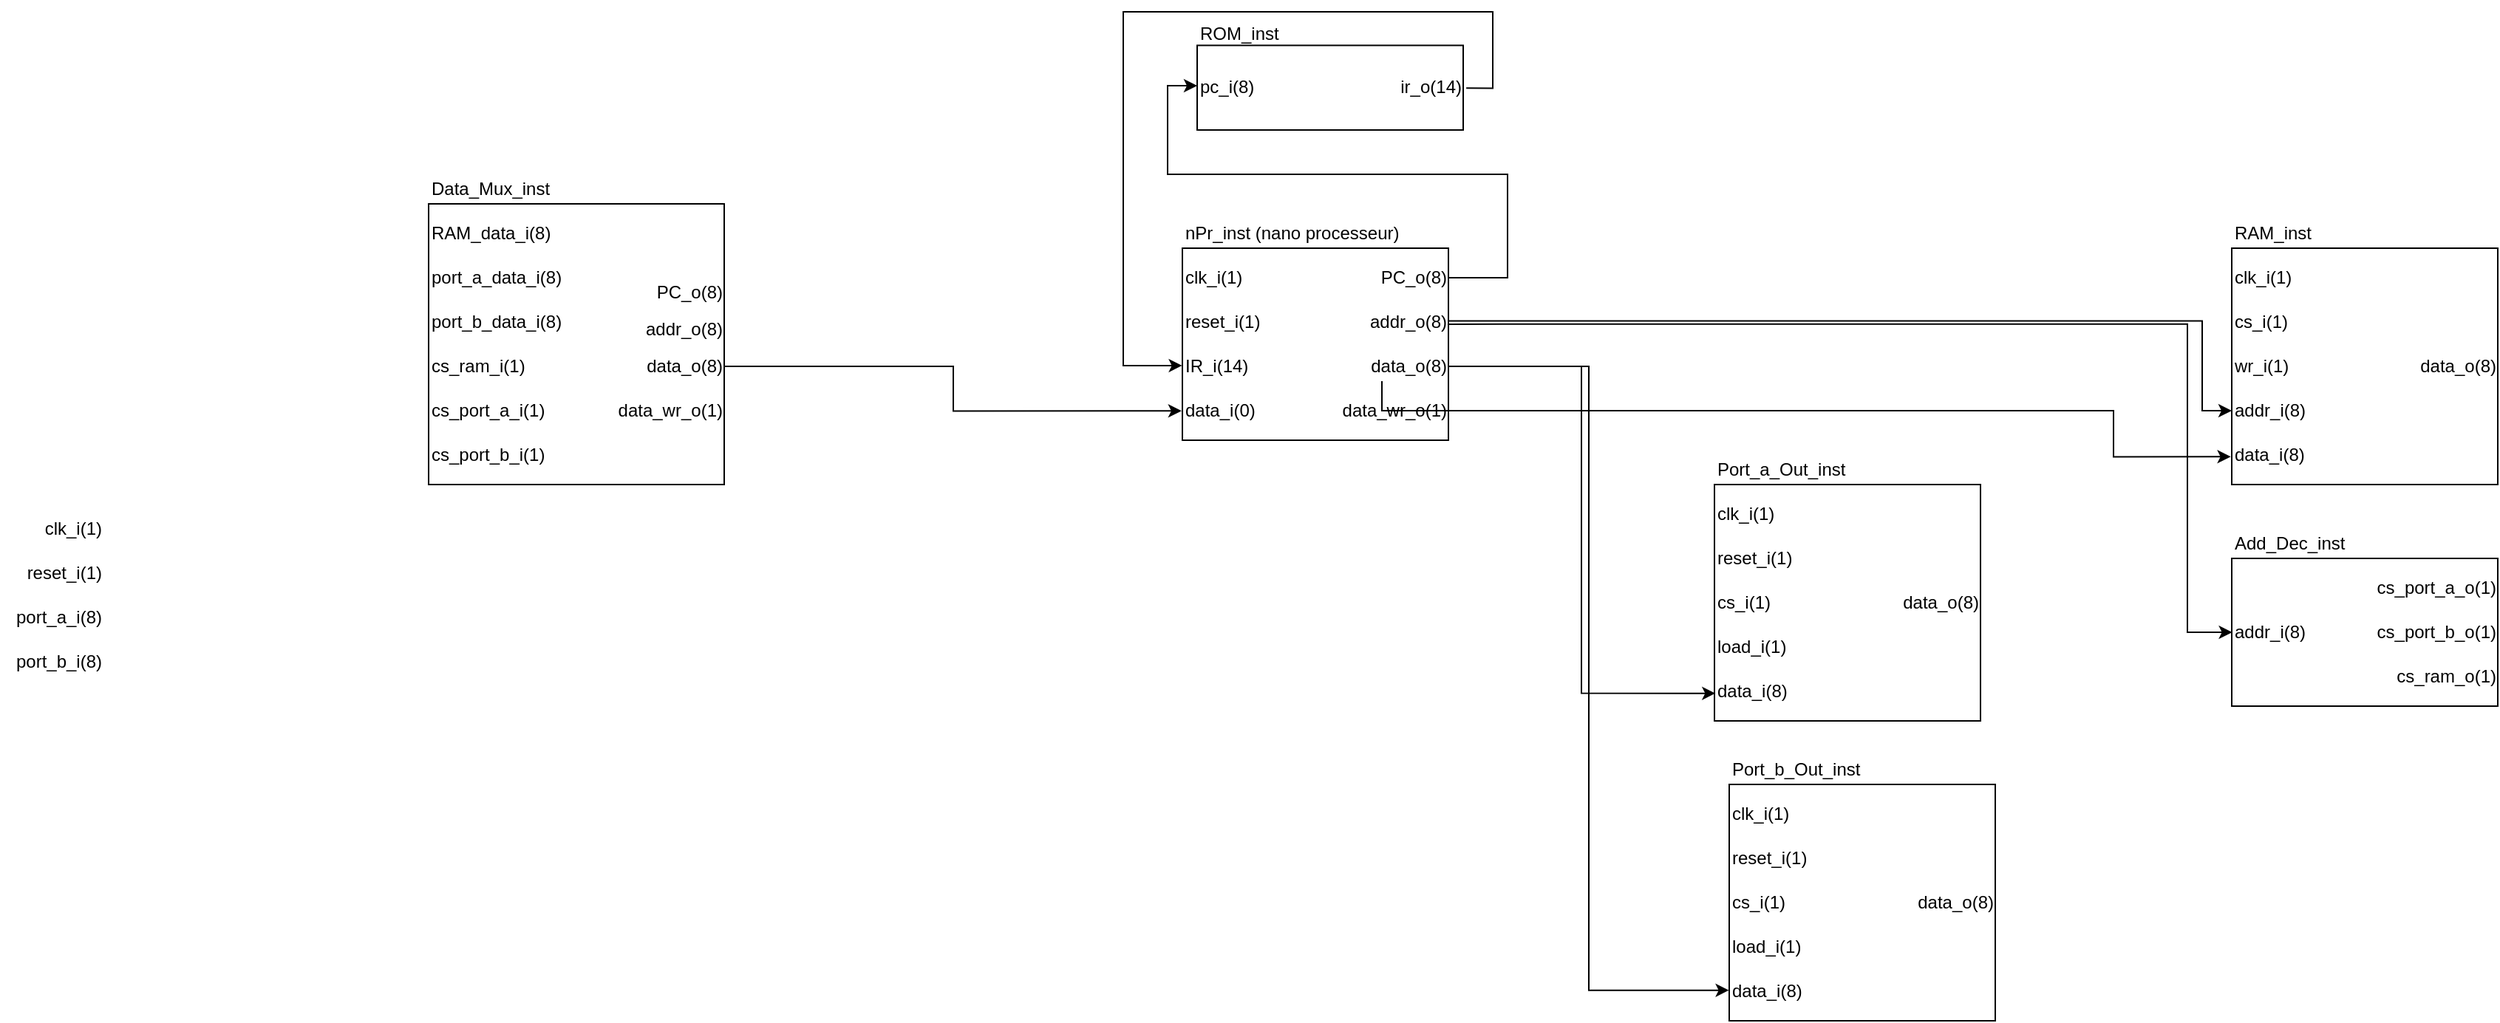<mxfile version="22.0.3" type="device">
  <diagram name="Page-1" id="jwIUeSGBcwA--1RXkkxF">
    <mxGraphModel dx="2687" dy="1558" grid="1" gridSize="10" guides="1" tooltips="1" connect="1" arrows="1" fold="1" page="1" pageScale="1" pageWidth="1169" pageHeight="827" math="0" shadow="0">
      <root>
        <mxCell id="0" />
        <mxCell id="1" parent="0" />
        <mxCell id="cXgWGchafQ5C-qkIUdc8-190" value="" style="group" parent="1" vertex="1" connectable="0">
          <mxGeometry x="290" y="-130" width="180" height="150" as="geometry" />
        </mxCell>
        <mxCell id="cXgWGchafQ5C-qkIUdc8-164" value="" style="whiteSpace=wrap;html=1;" parent="cXgWGchafQ5C-qkIUdc8-190" vertex="1">
          <mxGeometry y="20" width="180" height="130" as="geometry" />
        </mxCell>
        <mxCell id="cXgWGchafQ5C-qkIUdc8-177" value="clk_i(1)" style="text;html=1;align=left;verticalAlign=middle;resizable=1;points=[];autosize=0;strokeColor=none;fillColor=none;movable=1;rotatable=1;deletable=1;editable=1;locked=0;connectable=1;" parent="cXgWGchafQ5C-qkIUdc8-190" vertex="1">
          <mxGeometry y="30" width="50" height="20" as="geometry" />
        </mxCell>
        <mxCell id="cXgWGchafQ5C-qkIUdc8-178" value="reset_i(1)" style="text;html=1;align=left;verticalAlign=middle;resizable=1;points=[];autosize=0;strokeColor=none;fillColor=none;movable=1;rotatable=1;deletable=1;editable=1;locked=0;connectable=1;" parent="cXgWGchafQ5C-qkIUdc8-190" vertex="1">
          <mxGeometry y="60" width="50" height="20" as="geometry" />
        </mxCell>
        <mxCell id="cXgWGchafQ5C-qkIUdc8-179" value="IR_i(14)" style="text;html=1;align=left;verticalAlign=middle;resizable=1;points=[];autosize=0;strokeColor=none;fillColor=none;movable=1;rotatable=1;deletable=1;editable=1;locked=0;connectable=1;" parent="cXgWGchafQ5C-qkIUdc8-190" vertex="1">
          <mxGeometry y="90" width="50" height="20" as="geometry" />
        </mxCell>
        <mxCell id="cXgWGchafQ5C-qkIUdc8-181" value="nPr_inst (nano processeur)" style="text;html=1;align=left;verticalAlign=middle;resizable=1;points=[];autosize=0;strokeColor=none;fillColor=none;movable=1;rotatable=1;deletable=1;editable=1;locked=0;connectable=1;" parent="cXgWGchafQ5C-qkIUdc8-190" vertex="1">
          <mxGeometry width="120" height="20" as="geometry" />
        </mxCell>
        <mxCell id="cXgWGchafQ5C-qkIUdc8-184" value="data_i(0)" style="text;html=1;align=left;verticalAlign=middle;resizable=1;points=[];autosize=0;strokeColor=none;fillColor=none;movable=1;rotatable=1;deletable=1;editable=1;locked=0;connectable=1;" parent="cXgWGchafQ5C-qkIUdc8-190" vertex="1">
          <mxGeometry y="120" width="70" height="20" as="geometry" />
        </mxCell>
        <mxCell id="cXgWGchafQ5C-qkIUdc8-185" value="PC_o(8)" style="text;html=1;align=right;verticalAlign=middle;resizable=1;points=[];autosize=0;strokeColor=none;fillColor=none;movable=1;rotatable=1;deletable=1;editable=1;locked=0;connectable=1;" parent="cXgWGchafQ5C-qkIUdc8-190" vertex="1">
          <mxGeometry x="90" y="30" width="90" height="20" as="geometry" />
        </mxCell>
        <mxCell id="cXgWGchafQ5C-qkIUdc8-186" value="addr_o(8)" style="text;html=1;align=right;verticalAlign=middle;resizable=1;points=[];autosize=0;strokeColor=none;fillColor=none;movable=1;rotatable=1;deletable=1;editable=1;locked=0;connectable=1;" parent="cXgWGchafQ5C-qkIUdc8-190" vertex="1">
          <mxGeometry x="90" y="60" width="90" height="20" as="geometry" />
        </mxCell>
        <mxCell id="OZgYHWr0lchqSJbdcPem-25" value="data_o(8)" style="text;html=1;align=right;verticalAlign=middle;resizable=1;points=[];autosize=0;strokeColor=none;fillColor=none;movable=1;rotatable=1;deletable=1;editable=1;locked=0;connectable=1;" vertex="1" parent="cXgWGchafQ5C-qkIUdc8-190">
          <mxGeometry x="90" y="90" width="90" height="20" as="geometry" />
        </mxCell>
        <mxCell id="OZgYHWr0lchqSJbdcPem-26" value="data_wr_o(1)" style="text;html=1;align=right;verticalAlign=middle;resizable=1;points=[];autosize=0;strokeColor=none;fillColor=none;movable=1;rotatable=1;deletable=1;editable=1;locked=0;connectable=1;" vertex="1" parent="cXgWGchafQ5C-qkIUdc8-190">
          <mxGeometry x="90" y="120" width="90" height="20" as="geometry" />
        </mxCell>
        <mxCell id="cXgWGchafQ5C-qkIUdc8-197" value="clk_i(1)" style="text;html=1;align=right;verticalAlign=middle;resizable=1;points=[];autosize=0;strokeColor=none;fillColor=none;movable=1;rotatable=1;deletable=1;editable=1;locked=0;connectable=1;" parent="1" vertex="1">
          <mxGeometry x="-510" y="70" width="70" height="20" as="geometry" />
        </mxCell>
        <mxCell id="cXgWGchafQ5C-qkIUdc8-198" value="reset_i(1)" style="text;html=1;align=right;verticalAlign=middle;resizable=1;points=[];autosize=0;strokeColor=none;fillColor=none;movable=1;rotatable=1;deletable=1;editable=1;locked=0;connectable=1;" parent="1" vertex="1">
          <mxGeometry x="-500" y="100" width="60" height="20" as="geometry" />
        </mxCell>
        <mxCell id="OZgYHWr0lchqSJbdcPem-23" value="port_a_i(8)" style="text;html=1;align=right;verticalAlign=middle;resizable=1;points=[];autosize=0;strokeColor=none;fillColor=none;movable=1;rotatable=1;deletable=1;editable=1;locked=0;connectable=1;" vertex="1" parent="1">
          <mxGeometry x="-500" y="130" width="60" height="20" as="geometry" />
        </mxCell>
        <mxCell id="OZgYHWr0lchqSJbdcPem-24" value="port_b_i(8)" style="text;html=1;align=right;verticalAlign=middle;resizable=1;points=[];autosize=0;strokeColor=none;fillColor=none;movable=1;rotatable=1;deletable=1;editable=1;locked=0;connectable=1;" vertex="1" parent="1">
          <mxGeometry x="-500" y="160" width="60" height="20" as="geometry" />
        </mxCell>
        <mxCell id="OZgYHWr0lchqSJbdcPem-55" value="" style="group" vertex="1" connectable="0" parent="1">
          <mxGeometry x="-220" y="-160" width="200" height="210" as="geometry" />
        </mxCell>
        <mxCell id="OZgYHWr0lchqSJbdcPem-41" value="" style="whiteSpace=wrap;html=1;" vertex="1" parent="OZgYHWr0lchqSJbdcPem-55">
          <mxGeometry y="20" width="200" height="190" as="geometry" />
        </mxCell>
        <mxCell id="OZgYHWr0lchqSJbdcPem-42" value="RAM_data_i(8)" style="text;html=1;align=left;verticalAlign=middle;resizable=1;points=[];autosize=0;strokeColor=none;fillColor=none;movable=1;rotatable=1;deletable=1;editable=1;locked=0;connectable=1;" vertex="1" parent="OZgYHWr0lchqSJbdcPem-55">
          <mxGeometry y="30" width="100" height="20" as="geometry" />
        </mxCell>
        <mxCell id="OZgYHWr0lchqSJbdcPem-43" value="port_a_data_i(8)" style="text;html=1;align=left;verticalAlign=middle;resizable=1;points=[];autosize=0;strokeColor=none;fillColor=none;movable=1;rotatable=1;deletable=1;editable=1;locked=0;connectable=1;" vertex="1" parent="OZgYHWr0lchqSJbdcPem-55">
          <mxGeometry y="60" width="100" height="20" as="geometry" />
        </mxCell>
        <mxCell id="OZgYHWr0lchqSJbdcPem-44" value="port_b_data_i(8)" style="text;html=1;align=left;verticalAlign=middle;resizable=1;points=[];autosize=0;strokeColor=none;fillColor=none;movable=1;rotatable=1;deletable=1;editable=1;locked=0;connectable=1;" vertex="1" parent="OZgYHWr0lchqSJbdcPem-55">
          <mxGeometry y="90" width="100" height="20" as="geometry" />
        </mxCell>
        <mxCell id="OZgYHWr0lchqSJbdcPem-45" value="Data_Mux_inst" style="text;html=1;align=left;verticalAlign=middle;resizable=1;points=[];autosize=0;strokeColor=none;fillColor=none;movable=1;rotatable=1;deletable=1;editable=1;locked=0;connectable=1;" vertex="1" parent="OZgYHWr0lchqSJbdcPem-55">
          <mxGeometry width="133.333" height="20" as="geometry" />
        </mxCell>
        <mxCell id="OZgYHWr0lchqSJbdcPem-46" value="cs_ram_i(1)" style="text;html=1;align=left;verticalAlign=middle;resizable=1;points=[];autosize=0;strokeColor=none;fillColor=none;movable=1;rotatable=1;deletable=1;editable=1;locked=0;connectable=1;" vertex="1" parent="OZgYHWr0lchqSJbdcPem-55">
          <mxGeometry y="120" width="77.778" height="20" as="geometry" />
        </mxCell>
        <mxCell id="OZgYHWr0lchqSJbdcPem-47" value="PC_o(8)" style="text;html=1;align=right;verticalAlign=middle;resizable=1;points=[];autosize=0;strokeColor=none;fillColor=none;movable=1;rotatable=1;deletable=1;editable=1;locked=0;connectable=1;" vertex="1" parent="OZgYHWr0lchqSJbdcPem-55">
          <mxGeometry x="100" y="70" width="100" height="20" as="geometry" />
        </mxCell>
        <mxCell id="OZgYHWr0lchqSJbdcPem-48" value="addr_o(8)" style="text;html=1;align=right;verticalAlign=middle;resizable=1;points=[];autosize=0;strokeColor=none;fillColor=none;movable=1;rotatable=1;deletable=1;editable=1;locked=0;connectable=1;" vertex="1" parent="OZgYHWr0lchqSJbdcPem-55">
          <mxGeometry x="100" y="95" width="100" height="20" as="geometry" />
        </mxCell>
        <mxCell id="OZgYHWr0lchqSJbdcPem-49" value="data_o(8)" style="text;html=1;align=right;verticalAlign=middle;resizable=1;points=[];autosize=0;strokeColor=none;fillColor=none;movable=1;rotatable=1;deletable=1;editable=1;locked=0;connectable=1;" vertex="1" parent="OZgYHWr0lchqSJbdcPem-55">
          <mxGeometry x="100" y="120" width="100" height="20" as="geometry" />
        </mxCell>
        <mxCell id="OZgYHWr0lchqSJbdcPem-50" value="data_wr_o(1)" style="text;html=1;align=right;verticalAlign=middle;resizable=1;points=[];autosize=0;strokeColor=none;fillColor=none;movable=1;rotatable=1;deletable=1;editable=1;locked=0;connectable=1;" vertex="1" parent="OZgYHWr0lchqSJbdcPem-55">
          <mxGeometry x="100" y="150" width="100" height="20" as="geometry" />
        </mxCell>
        <mxCell id="OZgYHWr0lchqSJbdcPem-53" value="cs_port_a_i(1)" style="text;html=1;align=left;verticalAlign=middle;resizable=1;points=[];autosize=0;strokeColor=none;fillColor=none;movable=1;rotatable=1;deletable=1;editable=1;locked=0;connectable=1;" vertex="1" parent="OZgYHWr0lchqSJbdcPem-55">
          <mxGeometry y="150" width="100" height="20" as="geometry" />
        </mxCell>
        <mxCell id="OZgYHWr0lchqSJbdcPem-54" value="cs_port_b_i(1)" style="text;html=1;align=left;verticalAlign=middle;resizable=1;points=[];autosize=0;strokeColor=none;fillColor=none;movable=1;rotatable=1;deletable=1;editable=1;locked=0;connectable=1;" vertex="1" parent="OZgYHWr0lchqSJbdcPem-55">
          <mxGeometry y="180" width="100" height="20" as="geometry" />
        </mxCell>
        <mxCell id="OZgYHWr0lchqSJbdcPem-68" value="" style="group" vertex="1" connectable="0" parent="1">
          <mxGeometry x="650" y="30" width="180" height="180" as="geometry" />
        </mxCell>
        <mxCell id="OZgYHWr0lchqSJbdcPem-69" value="" style="whiteSpace=wrap;html=1;" vertex="1" parent="OZgYHWr0lchqSJbdcPem-68">
          <mxGeometry y="20" width="180" height="160" as="geometry" />
        </mxCell>
        <mxCell id="OZgYHWr0lchqSJbdcPem-70" value="clk_i(1)" style="text;html=1;align=left;verticalAlign=middle;resizable=1;points=[];autosize=0;strokeColor=none;fillColor=none;movable=1;rotatable=1;deletable=1;editable=1;locked=0;connectable=1;" vertex="1" parent="OZgYHWr0lchqSJbdcPem-68">
          <mxGeometry y="30" width="50" height="20" as="geometry" />
        </mxCell>
        <mxCell id="OZgYHWr0lchqSJbdcPem-71" value="cs_i(1)" style="text;html=1;align=left;verticalAlign=middle;resizable=1;points=[];autosize=0;strokeColor=none;fillColor=none;movable=1;rotatable=1;deletable=1;editable=1;locked=0;connectable=1;" vertex="1" parent="OZgYHWr0lchqSJbdcPem-68">
          <mxGeometry y="90" width="50" height="20" as="geometry" />
        </mxCell>
        <mxCell id="OZgYHWr0lchqSJbdcPem-72" value="reset_i(1)" style="text;html=1;align=left;verticalAlign=middle;resizable=1;points=[];autosize=0;strokeColor=none;fillColor=none;movable=1;rotatable=1;deletable=1;editable=1;locked=0;connectable=1;" vertex="1" parent="OZgYHWr0lchqSJbdcPem-68">
          <mxGeometry y="60" width="50" height="20" as="geometry" />
        </mxCell>
        <mxCell id="OZgYHWr0lchqSJbdcPem-73" value="Port_a_Out_inst" style="text;html=1;align=left;verticalAlign=middle;resizable=1;points=[];autosize=0;strokeColor=none;fillColor=none;movable=1;rotatable=1;deletable=1;editable=1;locked=0;connectable=1;" vertex="1" parent="OZgYHWr0lchqSJbdcPem-68">
          <mxGeometry width="120" height="20" as="geometry" />
        </mxCell>
        <mxCell id="OZgYHWr0lchqSJbdcPem-74" value="load_i(1)" style="text;html=1;align=left;verticalAlign=middle;resizable=1;points=[];autosize=0;strokeColor=none;fillColor=none;movable=1;rotatable=1;deletable=1;editable=1;locked=0;connectable=1;" vertex="1" parent="OZgYHWr0lchqSJbdcPem-68">
          <mxGeometry y="120" width="70" height="20" as="geometry" />
        </mxCell>
        <mxCell id="OZgYHWr0lchqSJbdcPem-75" value="data_o(8)" style="text;html=1;align=right;verticalAlign=middle;resizable=1;points=[];autosize=0;strokeColor=none;fillColor=none;movable=1;rotatable=1;deletable=1;editable=1;locked=0;connectable=1;" vertex="1" parent="OZgYHWr0lchqSJbdcPem-68">
          <mxGeometry x="90" y="90" width="90" height="20" as="geometry" />
        </mxCell>
        <mxCell id="OZgYHWr0lchqSJbdcPem-76" value="data_i(8)" style="text;html=1;align=left;verticalAlign=middle;resizable=1;points=[];autosize=0;strokeColor=none;fillColor=none;movable=1;rotatable=1;deletable=1;editable=1;locked=0;connectable=1;" vertex="1" parent="OZgYHWr0lchqSJbdcPem-68">
          <mxGeometry y="150" width="70" height="20" as="geometry" />
        </mxCell>
        <mxCell id="OZgYHWr0lchqSJbdcPem-77" value="" style="group" vertex="1" connectable="0" parent="1">
          <mxGeometry x="660" y="233" width="180" height="180" as="geometry" />
        </mxCell>
        <mxCell id="OZgYHWr0lchqSJbdcPem-78" value="" style="whiteSpace=wrap;html=1;" vertex="1" parent="OZgYHWr0lchqSJbdcPem-77">
          <mxGeometry y="20" width="180" height="160" as="geometry" />
        </mxCell>
        <mxCell id="OZgYHWr0lchqSJbdcPem-79" value="clk_i(1)" style="text;html=1;align=left;verticalAlign=middle;resizable=1;points=[];autosize=0;strokeColor=none;fillColor=none;movable=1;rotatable=1;deletable=1;editable=1;locked=0;connectable=1;" vertex="1" parent="OZgYHWr0lchqSJbdcPem-77">
          <mxGeometry y="30" width="50" height="20" as="geometry" />
        </mxCell>
        <mxCell id="OZgYHWr0lchqSJbdcPem-80" value="cs_i(1)" style="text;html=1;align=left;verticalAlign=middle;resizable=1;points=[];autosize=0;strokeColor=none;fillColor=none;movable=1;rotatable=1;deletable=1;editable=1;locked=0;connectable=1;" vertex="1" parent="OZgYHWr0lchqSJbdcPem-77">
          <mxGeometry y="90" width="50" height="20" as="geometry" />
        </mxCell>
        <mxCell id="OZgYHWr0lchqSJbdcPem-81" value="reset_i(1)" style="text;html=1;align=left;verticalAlign=middle;resizable=1;points=[];autosize=0;strokeColor=none;fillColor=none;movable=1;rotatable=1;deletable=1;editable=1;locked=0;connectable=1;" vertex="1" parent="OZgYHWr0lchqSJbdcPem-77">
          <mxGeometry y="60" width="50" height="20" as="geometry" />
        </mxCell>
        <mxCell id="OZgYHWr0lchqSJbdcPem-82" value="Port_b_Out_inst" style="text;html=1;align=left;verticalAlign=middle;resizable=1;points=[];autosize=0;strokeColor=none;fillColor=none;movable=1;rotatable=1;deletable=1;editable=1;locked=0;connectable=1;" vertex="1" parent="OZgYHWr0lchqSJbdcPem-77">
          <mxGeometry width="120" height="20" as="geometry" />
        </mxCell>
        <mxCell id="OZgYHWr0lchqSJbdcPem-83" value="load_i(1)" style="text;html=1;align=left;verticalAlign=middle;resizable=1;points=[];autosize=0;strokeColor=none;fillColor=none;movable=1;rotatable=1;deletable=1;editable=1;locked=0;connectable=1;" vertex="1" parent="OZgYHWr0lchqSJbdcPem-77">
          <mxGeometry y="120" width="70" height="20" as="geometry" />
        </mxCell>
        <mxCell id="OZgYHWr0lchqSJbdcPem-84" value="data_o(8)" style="text;html=1;align=right;verticalAlign=middle;resizable=1;points=[];autosize=0;strokeColor=none;fillColor=none;movable=1;rotatable=1;deletable=1;editable=1;locked=0;connectable=1;" vertex="1" parent="OZgYHWr0lchqSJbdcPem-77">
          <mxGeometry x="90" y="90" width="90" height="20" as="geometry" />
        </mxCell>
        <mxCell id="OZgYHWr0lchqSJbdcPem-85" value="data_i(8)" style="text;html=1;align=left;verticalAlign=middle;resizable=1;points=[];autosize=0;strokeColor=none;fillColor=none;movable=1;rotatable=1;deletable=1;editable=1;locked=0;connectable=1;" vertex="1" parent="OZgYHWr0lchqSJbdcPem-77">
          <mxGeometry y="150" width="70" height="20" as="geometry" />
        </mxCell>
        <mxCell id="OZgYHWr0lchqSJbdcPem-97" value="" style="group" vertex="1" connectable="0" parent="1">
          <mxGeometry x="1000" y="80" width="180" height="120" as="geometry" />
        </mxCell>
        <mxCell id="OZgYHWr0lchqSJbdcPem-87" value="" style="whiteSpace=wrap;html=1;" vertex="1" parent="OZgYHWr0lchqSJbdcPem-97">
          <mxGeometry y="20" width="180" height="100" as="geometry" />
        </mxCell>
        <mxCell id="OZgYHWr0lchqSJbdcPem-89" value="addr_i(8)" style="text;html=1;align=left;verticalAlign=middle;resizable=1;points=[];autosize=0;strokeColor=none;fillColor=none;movable=1;rotatable=1;deletable=1;editable=1;locked=0;connectable=1;" vertex="1" parent="OZgYHWr0lchqSJbdcPem-97">
          <mxGeometry y="60" width="50" height="20" as="geometry" />
        </mxCell>
        <mxCell id="OZgYHWr0lchqSJbdcPem-91" value="Add_Dec_inst" style="text;html=1;align=left;verticalAlign=middle;resizable=1;points=[];autosize=0;strokeColor=none;fillColor=none;movable=1;rotatable=1;deletable=1;editable=1;locked=0;connectable=1;" vertex="1" parent="OZgYHWr0lchqSJbdcPem-97">
          <mxGeometry width="120" height="20" as="geometry" />
        </mxCell>
        <mxCell id="OZgYHWr0lchqSJbdcPem-93" value="cs_port_a_o(1)" style="text;html=1;align=right;verticalAlign=middle;resizable=1;points=[];autosize=0;strokeColor=none;fillColor=none;movable=1;rotatable=1;deletable=1;editable=1;locked=0;connectable=1;" vertex="1" parent="OZgYHWr0lchqSJbdcPem-97">
          <mxGeometry x="90" y="30" width="90" height="20" as="geometry" />
        </mxCell>
        <mxCell id="OZgYHWr0lchqSJbdcPem-94" value="cs_port_b_o(1)" style="text;html=1;align=right;verticalAlign=middle;resizable=1;points=[];autosize=0;strokeColor=none;fillColor=none;movable=1;rotatable=1;deletable=1;editable=1;locked=0;connectable=1;" vertex="1" parent="OZgYHWr0lchqSJbdcPem-97">
          <mxGeometry x="90" y="60" width="90" height="20" as="geometry" />
        </mxCell>
        <mxCell id="OZgYHWr0lchqSJbdcPem-95" value="cs_ram_o(1)" style="text;html=1;align=right;verticalAlign=middle;resizable=1;points=[];autosize=0;strokeColor=none;fillColor=none;movable=1;rotatable=1;deletable=1;editable=1;locked=0;connectable=1;" vertex="1" parent="OZgYHWr0lchqSJbdcPem-97">
          <mxGeometry x="90" y="90" width="90" height="20" as="geometry" />
        </mxCell>
        <mxCell id="OZgYHWr0lchqSJbdcPem-27" value="" style="group" vertex="1" connectable="0" parent="1">
          <mxGeometry x="300" y="-260" width="180" height="70" as="geometry" />
        </mxCell>
        <mxCell id="OZgYHWr0lchqSJbdcPem-28" value="" style="whiteSpace=wrap;html=1;" vertex="1" parent="OZgYHWr0lchqSJbdcPem-27">
          <mxGeometry y="12.727" width="180" height="57.273" as="geometry" />
        </mxCell>
        <mxCell id="OZgYHWr0lchqSJbdcPem-32" value="ROM_inst" style="text;html=1;align=left;verticalAlign=middle;resizable=1;points=[];autosize=0;strokeColor=none;fillColor=none;movable=1;rotatable=1;deletable=1;editable=1;locked=0;connectable=1;" vertex="1" parent="OZgYHWr0lchqSJbdcPem-27">
          <mxGeometry y="0.119" width="120" height="9.333" as="geometry" />
        </mxCell>
        <mxCell id="OZgYHWr0lchqSJbdcPem-38" value="pc_i(8)" style="text;html=1;align=left;verticalAlign=middle;resizable=1;points=[];autosize=0;strokeColor=none;fillColor=none;movable=1;rotatable=1;deletable=1;editable=1;locked=0;connectable=1;" vertex="1" parent="OZgYHWr0lchqSJbdcPem-27">
          <mxGeometry y="31.36" width="60" height="20" as="geometry" />
        </mxCell>
        <mxCell id="OZgYHWr0lchqSJbdcPem-39" value="ir_o(14)" style="text;html=1;align=right;verticalAlign=middle;resizable=1;points=[];autosize=0;strokeColor=none;fillColor=none;movable=1;rotatable=1;deletable=1;editable=1;locked=0;connectable=1;" vertex="1" parent="OZgYHWr0lchqSJbdcPem-27">
          <mxGeometry x="90" y="31.36" width="90" height="20" as="geometry" />
        </mxCell>
        <mxCell id="OZgYHWr0lchqSJbdcPem-103" style="edgeStyle=orthogonalEdgeStyle;rounded=0;orthogonalLoop=1;jettySize=auto;html=1;entryX=0;entryY=0.432;entryDx=0;entryDy=0;entryPerimeter=0;" edge="1" parent="1" source="cXgWGchafQ5C-qkIUdc8-185" target="OZgYHWr0lchqSJbdcPem-38">
          <mxGeometry relative="1" as="geometry">
            <Array as="points">
              <mxPoint x="510" y="-90" />
              <mxPoint x="510" y="-160" />
              <mxPoint x="280" y="-160" />
              <mxPoint x="280" y="-220" />
            </Array>
          </mxGeometry>
        </mxCell>
        <mxCell id="OZgYHWr0lchqSJbdcPem-104" style="edgeStyle=orthogonalEdgeStyle;rounded=0;orthogonalLoop=1;jettySize=auto;html=1;entryX=-0.004;entryY=0.474;entryDx=0;entryDy=0;entryPerimeter=0;exitX=1.023;exitY=0.516;exitDx=0;exitDy=0;exitPerimeter=0;" edge="1" parent="1" source="OZgYHWr0lchqSJbdcPem-39" target="cXgWGchafQ5C-qkIUdc8-179">
          <mxGeometry relative="1" as="geometry">
            <Array as="points">
              <mxPoint x="500" y="-218" />
              <mxPoint x="500" y="-270" />
              <mxPoint x="250" y="-270" />
              <mxPoint x="250" y="-30" />
            </Array>
          </mxGeometry>
        </mxCell>
        <mxCell id="OZgYHWr0lchqSJbdcPem-56" value="" style="group" vertex="1" connectable="0" parent="1">
          <mxGeometry x="1000" y="-130" width="180" height="180" as="geometry" />
        </mxCell>
        <mxCell id="OZgYHWr0lchqSJbdcPem-57" value="" style="whiteSpace=wrap;html=1;" vertex="1" parent="OZgYHWr0lchqSJbdcPem-56">
          <mxGeometry y="20" width="180" height="160" as="geometry" />
        </mxCell>
        <mxCell id="OZgYHWr0lchqSJbdcPem-58" value="clk_i(1)" style="text;html=1;align=left;verticalAlign=middle;resizable=1;points=[];autosize=0;strokeColor=none;fillColor=none;movable=1;rotatable=1;deletable=1;editable=1;locked=0;connectable=1;" vertex="1" parent="OZgYHWr0lchqSJbdcPem-56">
          <mxGeometry y="30" width="50" height="20" as="geometry" />
        </mxCell>
        <mxCell id="OZgYHWr0lchqSJbdcPem-59" value="cs_i(1)" style="text;html=1;align=left;verticalAlign=middle;resizable=1;points=[];autosize=0;strokeColor=none;fillColor=none;movable=1;rotatable=1;deletable=1;editable=1;locked=0;connectable=1;" vertex="1" parent="OZgYHWr0lchqSJbdcPem-56">
          <mxGeometry y="60" width="50" height="20" as="geometry" />
        </mxCell>
        <mxCell id="OZgYHWr0lchqSJbdcPem-60" value="wr_i(1)" style="text;html=1;align=left;verticalAlign=middle;resizable=1;points=[];autosize=0;strokeColor=none;fillColor=none;movable=1;rotatable=1;deletable=1;editable=1;locked=0;connectable=1;" vertex="1" parent="OZgYHWr0lchqSJbdcPem-56">
          <mxGeometry y="90" width="50" height="20" as="geometry" />
        </mxCell>
        <mxCell id="OZgYHWr0lchqSJbdcPem-61" value="RAM_inst" style="text;html=1;align=left;verticalAlign=middle;resizable=1;points=[];autosize=0;strokeColor=none;fillColor=none;movable=1;rotatable=1;deletable=1;editable=1;locked=0;connectable=1;" vertex="1" parent="OZgYHWr0lchqSJbdcPem-56">
          <mxGeometry width="120" height="20" as="geometry" />
        </mxCell>
        <mxCell id="OZgYHWr0lchqSJbdcPem-62" value="addr_i(8)" style="text;html=1;align=left;verticalAlign=middle;resizable=1;points=[];autosize=0;strokeColor=none;fillColor=none;movable=1;rotatable=1;deletable=1;editable=1;locked=0;connectable=1;" vertex="1" parent="OZgYHWr0lchqSJbdcPem-56">
          <mxGeometry y="120" width="70" height="20" as="geometry" />
        </mxCell>
        <mxCell id="OZgYHWr0lchqSJbdcPem-65" value="data_o(8)" style="text;html=1;align=right;verticalAlign=middle;resizable=1;points=[];autosize=0;strokeColor=none;fillColor=none;movable=1;rotatable=1;deletable=1;editable=1;locked=0;connectable=1;" vertex="1" parent="OZgYHWr0lchqSJbdcPem-56">
          <mxGeometry x="90" y="90" width="90" height="20" as="geometry" />
        </mxCell>
        <mxCell id="OZgYHWr0lchqSJbdcPem-67" value="data_i(8)" style="text;html=1;align=left;verticalAlign=middle;resizable=1;points=[];autosize=0;strokeColor=none;fillColor=none;movable=1;rotatable=1;deletable=1;editable=1;locked=0;connectable=1;" vertex="1" parent="OZgYHWr0lchqSJbdcPem-56">
          <mxGeometry y="150" width="70" height="20" as="geometry" />
        </mxCell>
        <mxCell id="OZgYHWr0lchqSJbdcPem-106" style="edgeStyle=orthogonalEdgeStyle;rounded=0;orthogonalLoop=1;jettySize=auto;html=1;exitX=0.999;exitY=0.46;exitDx=0;exitDy=0;exitPerimeter=0;" edge="1" parent="1" source="cXgWGchafQ5C-qkIUdc8-186">
          <mxGeometry relative="1" as="geometry">
            <mxPoint x="480.48" y="-59.99" as="sourcePoint" />
            <mxPoint x="1000" as="targetPoint" />
            <Array as="points">
              <mxPoint x="980" y="-61" />
              <mxPoint x="980" />
            </Array>
          </mxGeometry>
        </mxCell>
        <mxCell id="OZgYHWr0lchqSJbdcPem-107" style="edgeStyle=orthogonalEdgeStyle;rounded=0;orthogonalLoop=1;jettySize=auto;html=1;entryX=0.006;entryY=0.5;entryDx=0;entryDy=0;entryPerimeter=0;exitX=0.994;exitY=0.572;exitDx=0;exitDy=0;exitPerimeter=0;" edge="1" parent="1" source="cXgWGchafQ5C-qkIUdc8-186" target="OZgYHWr0lchqSJbdcPem-89">
          <mxGeometry relative="1" as="geometry">
            <mxPoint x="480" y="-26" as="sourcePoint" />
            <mxPoint x="1010" y="150" as="targetPoint" />
            <Array as="points">
              <mxPoint x="970" y="-59" />
              <mxPoint x="970" y="150" />
            </Array>
          </mxGeometry>
        </mxCell>
        <mxCell id="OZgYHWr0lchqSJbdcPem-109" style="edgeStyle=orthogonalEdgeStyle;rounded=0;orthogonalLoop=1;jettySize=auto;html=1;entryX=-0.008;entryY=0.509;entryDx=0;entryDy=0;entryPerimeter=0;" edge="1" parent="1" source="OZgYHWr0lchqSJbdcPem-49" target="cXgWGchafQ5C-qkIUdc8-184">
          <mxGeometry relative="1" as="geometry" />
        </mxCell>
        <mxCell id="OZgYHWr0lchqSJbdcPem-113" style="edgeStyle=orthogonalEdgeStyle;rounded=0;orthogonalLoop=1;jettySize=auto;html=1;entryX=0.009;entryY=0.567;entryDx=0;entryDy=0;entryPerimeter=0;" edge="1" parent="1" source="OZgYHWr0lchqSJbdcPem-25" target="OZgYHWr0lchqSJbdcPem-76">
          <mxGeometry relative="1" as="geometry">
            <Array as="points">
              <mxPoint x="560" y="-30" />
              <mxPoint x="560" y="191" />
            </Array>
          </mxGeometry>
        </mxCell>
        <mxCell id="OZgYHWr0lchqSJbdcPem-114" style="edgeStyle=orthogonalEdgeStyle;rounded=0;orthogonalLoop=1;jettySize=auto;html=1;entryX=-0.003;entryY=0.468;entryDx=0;entryDy=0;entryPerimeter=0;" edge="1" parent="1" source="OZgYHWr0lchqSJbdcPem-25" target="OZgYHWr0lchqSJbdcPem-85">
          <mxGeometry relative="1" as="geometry" />
        </mxCell>
        <mxCell id="OZgYHWr0lchqSJbdcPem-115" style="edgeStyle=orthogonalEdgeStyle;rounded=0;orthogonalLoop=1;jettySize=auto;html=1;entryX=-0.01;entryY=0.558;entryDx=0;entryDy=0;entryPerimeter=0;" edge="1" parent="1" source="OZgYHWr0lchqSJbdcPem-25" target="OZgYHWr0lchqSJbdcPem-67">
          <mxGeometry relative="1" as="geometry">
            <Array as="points">
              <mxPoint x="425" />
              <mxPoint x="920" />
              <mxPoint x="920" y="31" />
            </Array>
          </mxGeometry>
        </mxCell>
      </root>
    </mxGraphModel>
  </diagram>
</mxfile>
